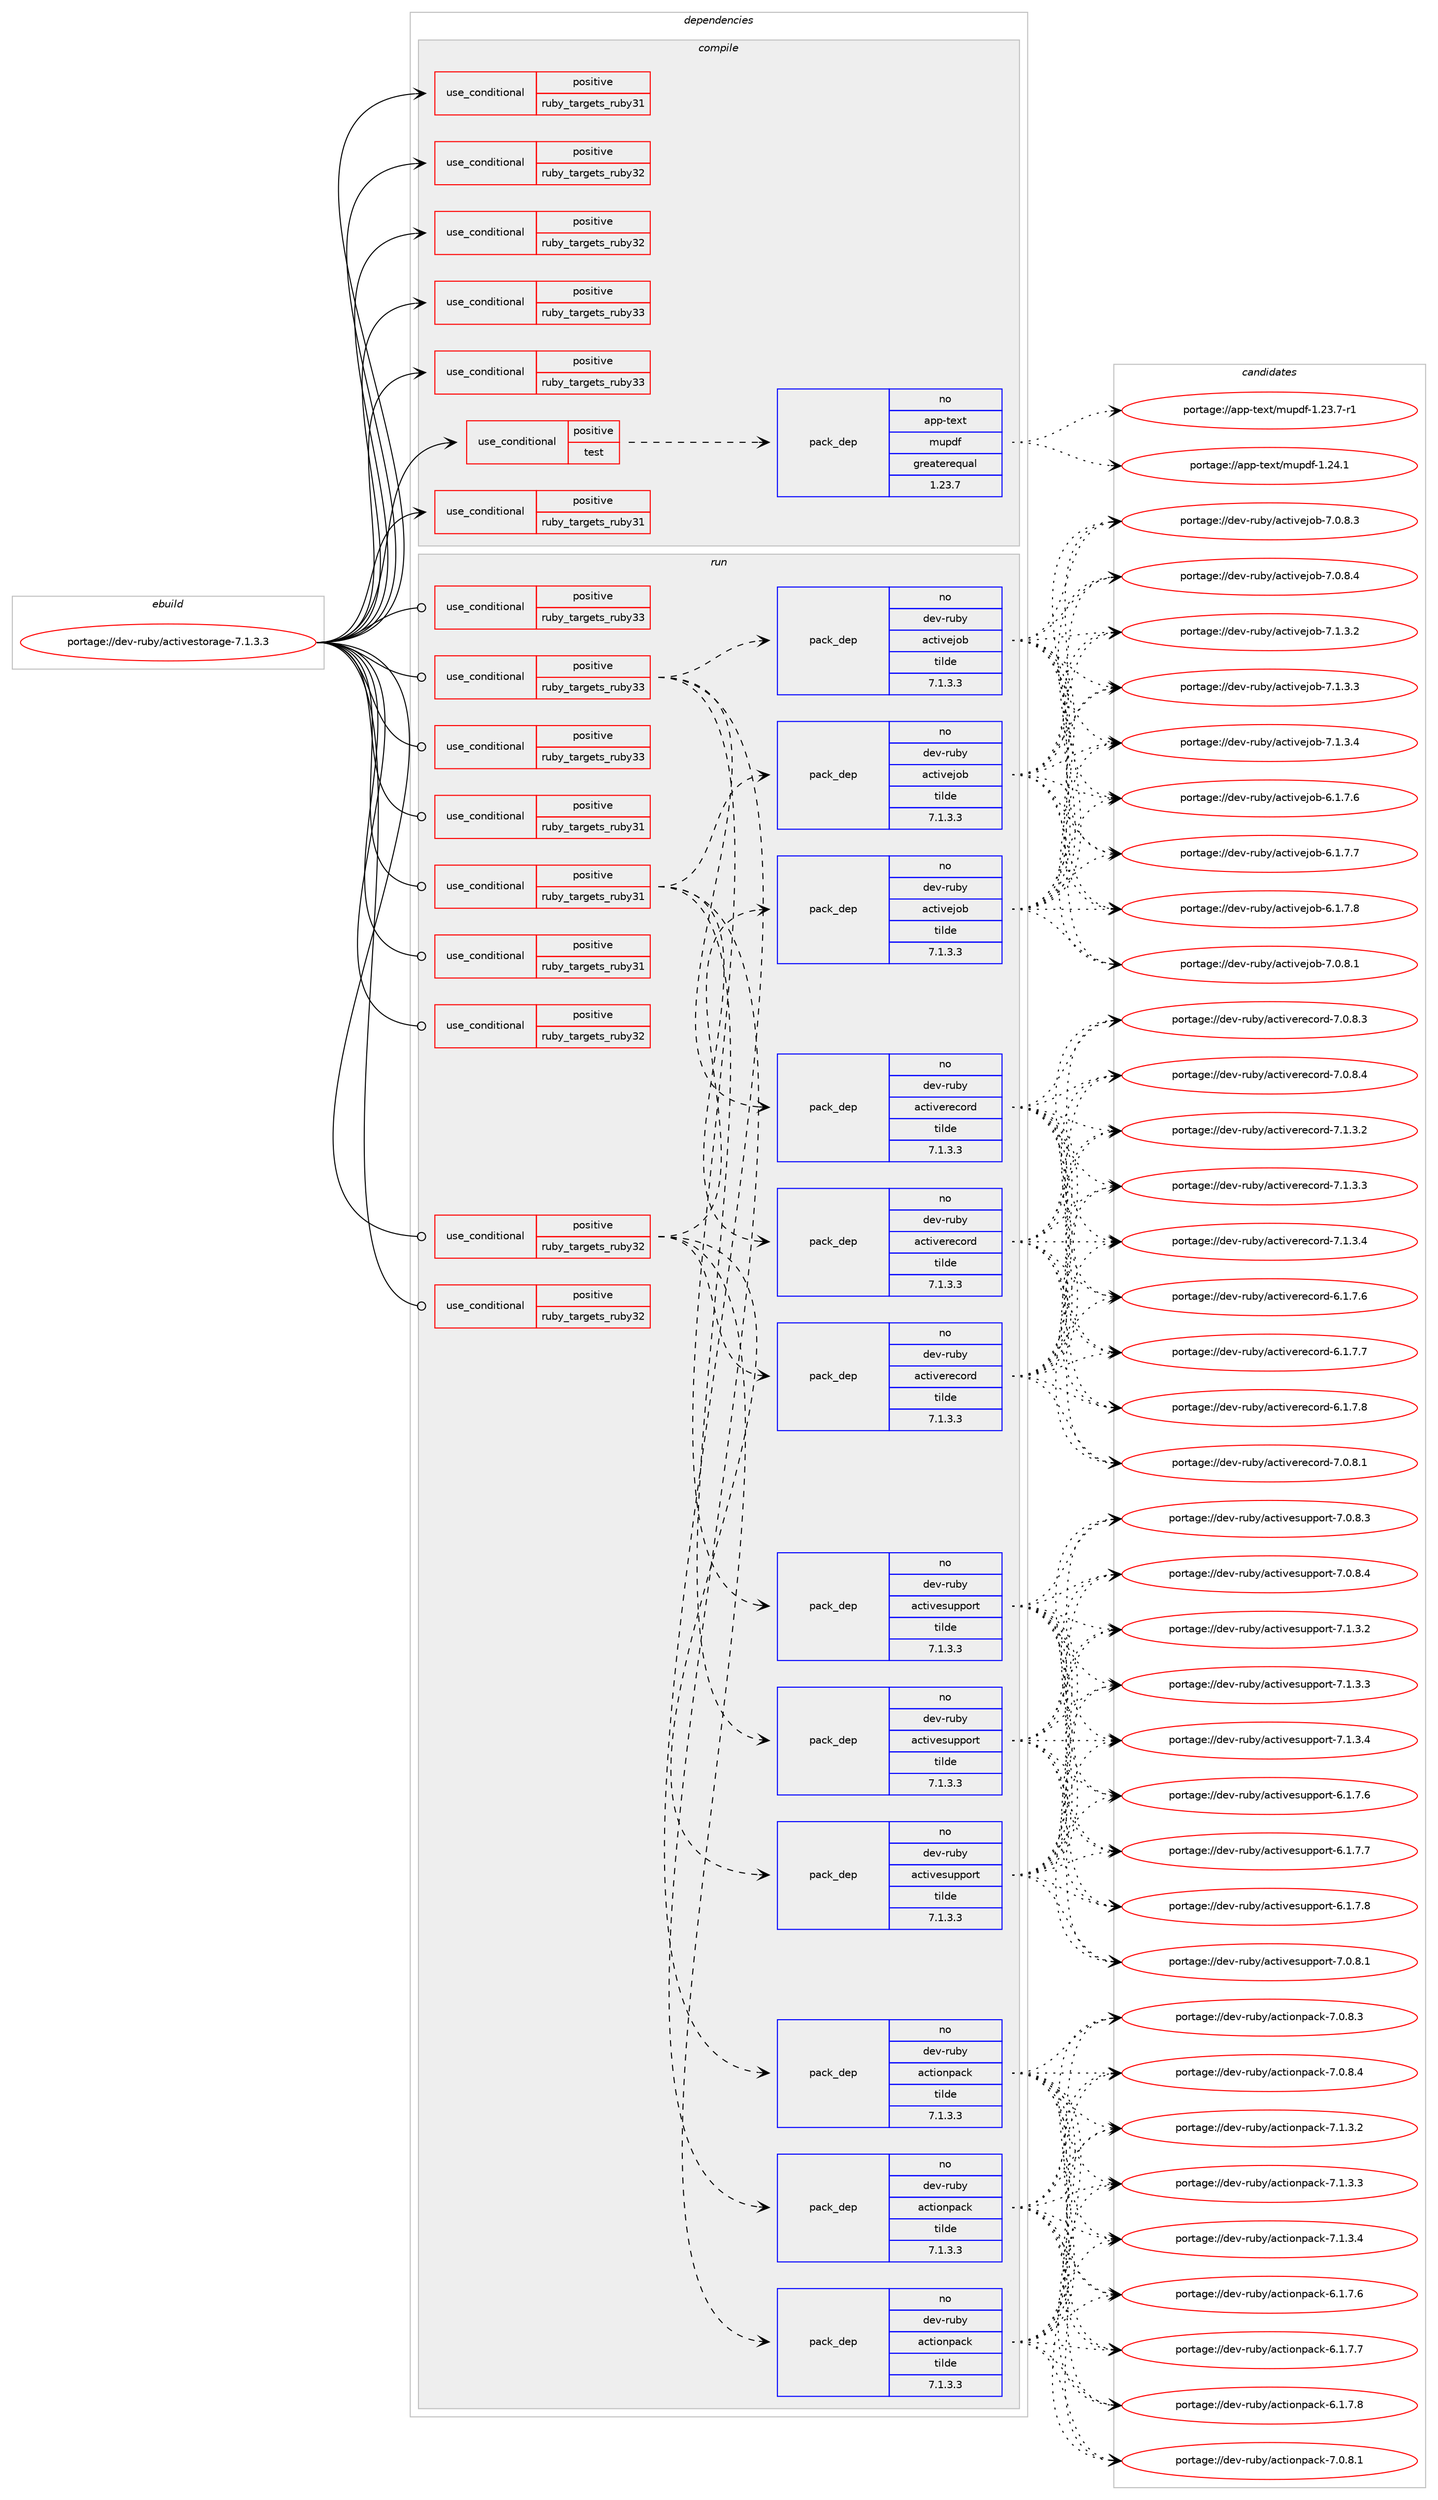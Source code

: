 digraph prolog {

# *************
# Graph options
# *************

newrank=true;
concentrate=true;
compound=true;
graph [rankdir=LR,fontname=Helvetica,fontsize=10,ranksep=1.5];#, ranksep=2.5, nodesep=0.2];
edge  [arrowhead=vee];
node  [fontname=Helvetica,fontsize=10];

# **********
# The ebuild
# **********

subgraph cluster_leftcol {
color=gray;
rank=same;
label=<<i>ebuild</i>>;
id [label="portage://dev-ruby/activestorage-7.1.3.3", color=red, width=4, href="../dev-ruby/activestorage-7.1.3.3.svg"];
}

# ****************
# The dependencies
# ****************

subgraph cluster_midcol {
color=gray;
label=<<i>dependencies</i>>;
subgraph cluster_compile {
fillcolor="#eeeeee";
style=filled;
label=<<i>compile</i>>;
subgraph cond42695 {
dependency89254 [label=<<TABLE BORDER="0" CELLBORDER="1" CELLSPACING="0" CELLPADDING="4"><TR><TD ROWSPAN="3" CELLPADDING="10">use_conditional</TD></TR><TR><TD>positive</TD></TR><TR><TD>ruby_targets_ruby31</TD></TR></TABLE>>, shape=none, color=red];
# *** BEGIN UNKNOWN DEPENDENCY TYPE (TODO) ***
# dependency89254 -> package_dependency(portage://dev-ruby/activestorage-7.1.3.3,install,no,dev-lang,ruby,none,[,,],[slot(3.1)],[])
# *** END UNKNOWN DEPENDENCY TYPE (TODO) ***

}
id:e -> dependency89254:w [weight=20,style="solid",arrowhead="vee"];
subgraph cond42696 {
dependency89255 [label=<<TABLE BORDER="0" CELLBORDER="1" CELLSPACING="0" CELLPADDING="4"><TR><TD ROWSPAN="3" CELLPADDING="10">use_conditional</TD></TR><TR><TD>positive</TD></TR><TR><TD>ruby_targets_ruby31</TD></TR></TABLE>>, shape=none, color=red];
# *** BEGIN UNKNOWN DEPENDENCY TYPE (TODO) ***
# dependency89255 -> package_dependency(portage://dev-ruby/activestorage-7.1.3.3,install,no,virtual,rubygems,none,[,,],[],[use(enable(ruby_targets_ruby31),negative)])
# *** END UNKNOWN DEPENDENCY TYPE (TODO) ***

}
id:e -> dependency89255:w [weight=20,style="solid",arrowhead="vee"];
subgraph cond42697 {
dependency89256 [label=<<TABLE BORDER="0" CELLBORDER="1" CELLSPACING="0" CELLPADDING="4"><TR><TD ROWSPAN="3" CELLPADDING="10">use_conditional</TD></TR><TR><TD>positive</TD></TR><TR><TD>ruby_targets_ruby32</TD></TR></TABLE>>, shape=none, color=red];
# *** BEGIN UNKNOWN DEPENDENCY TYPE (TODO) ***
# dependency89256 -> package_dependency(portage://dev-ruby/activestorage-7.1.3.3,install,no,dev-lang,ruby,none,[,,],[slot(3.2)],[])
# *** END UNKNOWN DEPENDENCY TYPE (TODO) ***

}
id:e -> dependency89256:w [weight=20,style="solid",arrowhead="vee"];
subgraph cond42698 {
dependency89257 [label=<<TABLE BORDER="0" CELLBORDER="1" CELLSPACING="0" CELLPADDING="4"><TR><TD ROWSPAN="3" CELLPADDING="10">use_conditional</TD></TR><TR><TD>positive</TD></TR><TR><TD>ruby_targets_ruby32</TD></TR></TABLE>>, shape=none, color=red];
# *** BEGIN UNKNOWN DEPENDENCY TYPE (TODO) ***
# dependency89257 -> package_dependency(portage://dev-ruby/activestorage-7.1.3.3,install,no,virtual,rubygems,none,[,,],[],[use(enable(ruby_targets_ruby32),negative)])
# *** END UNKNOWN DEPENDENCY TYPE (TODO) ***

}
id:e -> dependency89257:w [weight=20,style="solid",arrowhead="vee"];
subgraph cond42699 {
dependency89258 [label=<<TABLE BORDER="0" CELLBORDER="1" CELLSPACING="0" CELLPADDING="4"><TR><TD ROWSPAN="3" CELLPADDING="10">use_conditional</TD></TR><TR><TD>positive</TD></TR><TR><TD>ruby_targets_ruby33</TD></TR></TABLE>>, shape=none, color=red];
# *** BEGIN UNKNOWN DEPENDENCY TYPE (TODO) ***
# dependency89258 -> package_dependency(portage://dev-ruby/activestorage-7.1.3.3,install,no,dev-lang,ruby,none,[,,],[slot(3.3)],[])
# *** END UNKNOWN DEPENDENCY TYPE (TODO) ***

}
id:e -> dependency89258:w [weight=20,style="solid",arrowhead="vee"];
subgraph cond42700 {
dependency89259 [label=<<TABLE BORDER="0" CELLBORDER="1" CELLSPACING="0" CELLPADDING="4"><TR><TD ROWSPAN="3" CELLPADDING="10">use_conditional</TD></TR><TR><TD>positive</TD></TR><TR><TD>ruby_targets_ruby33</TD></TR></TABLE>>, shape=none, color=red];
# *** BEGIN UNKNOWN DEPENDENCY TYPE (TODO) ***
# dependency89259 -> package_dependency(portage://dev-ruby/activestorage-7.1.3.3,install,no,virtual,rubygems,none,[,,],[],[use(enable(ruby_targets_ruby33),negative)])
# *** END UNKNOWN DEPENDENCY TYPE (TODO) ***

}
id:e -> dependency89259:w [weight=20,style="solid",arrowhead="vee"];
subgraph cond42701 {
dependency89260 [label=<<TABLE BORDER="0" CELLBORDER="1" CELLSPACING="0" CELLPADDING="4"><TR><TD ROWSPAN="3" CELLPADDING="10">use_conditional</TD></TR><TR><TD>positive</TD></TR><TR><TD>test</TD></TR></TABLE>>, shape=none, color=red];
subgraph pack45311 {
dependency89261 [label=<<TABLE BORDER="0" CELLBORDER="1" CELLSPACING="0" CELLPADDING="4" WIDTH="220"><TR><TD ROWSPAN="6" CELLPADDING="30">pack_dep</TD></TR><TR><TD WIDTH="110">no</TD></TR><TR><TD>app-text</TD></TR><TR><TD>mupdf</TD></TR><TR><TD>greaterequal</TD></TR><TR><TD>1.23.7</TD></TR></TABLE>>, shape=none, color=blue];
}
dependency89260:e -> dependency89261:w [weight=20,style="dashed",arrowhead="vee"];
# *** BEGIN UNKNOWN DEPENDENCY TYPE (TODO) ***
# dependency89260 -> package_dependency(portage://dev-ruby/activestorage-7.1.3.3,install,no,media-gfx,imagemagick,none,[,,],[],[use(enable(jpeg),none),use(enable(png),none),use(enable(tiff),none)])
# *** END UNKNOWN DEPENDENCY TYPE (TODO) ***

# *** BEGIN UNKNOWN DEPENDENCY TYPE (TODO) ***
# dependency89260 -> package_dependency(portage://dev-ruby/activestorage-7.1.3.3,install,no,media-video,ffmpeg,none,[,,],[],[])
# *** END UNKNOWN DEPENDENCY TYPE (TODO) ***

# *** BEGIN UNKNOWN DEPENDENCY TYPE (TODO) ***
# dependency89260 -> package_dependency(portage://dev-ruby/activestorage-7.1.3.3,install,no,app-text,poppler,none,[,,],[],[use(enable(utils),none)])
# *** END UNKNOWN DEPENDENCY TYPE (TODO) ***

}
id:e -> dependency89260:w [weight=20,style="solid",arrowhead="vee"];
}
subgraph cluster_compileandrun {
fillcolor="#eeeeee";
style=filled;
label=<<i>compile and run</i>>;
}
subgraph cluster_run {
fillcolor="#eeeeee";
style=filled;
label=<<i>run</i>>;
subgraph cond42702 {
dependency89262 [label=<<TABLE BORDER="0" CELLBORDER="1" CELLSPACING="0" CELLPADDING="4"><TR><TD ROWSPAN="3" CELLPADDING="10">use_conditional</TD></TR><TR><TD>positive</TD></TR><TR><TD>ruby_targets_ruby31</TD></TR></TABLE>>, shape=none, color=red];
# *** BEGIN UNKNOWN DEPENDENCY TYPE (TODO) ***
# dependency89262 -> package_dependency(portage://dev-ruby/activestorage-7.1.3.3,run,no,dev-lang,ruby,none,[,,],[slot(3.1)],[])
# *** END UNKNOWN DEPENDENCY TYPE (TODO) ***

}
id:e -> dependency89262:w [weight=20,style="solid",arrowhead="odot"];
subgraph cond42703 {
dependency89263 [label=<<TABLE BORDER="0" CELLBORDER="1" CELLSPACING="0" CELLPADDING="4"><TR><TD ROWSPAN="3" CELLPADDING="10">use_conditional</TD></TR><TR><TD>positive</TD></TR><TR><TD>ruby_targets_ruby31</TD></TR></TABLE>>, shape=none, color=red];
subgraph pack45312 {
dependency89264 [label=<<TABLE BORDER="0" CELLBORDER="1" CELLSPACING="0" CELLPADDING="4" WIDTH="220"><TR><TD ROWSPAN="6" CELLPADDING="30">pack_dep</TD></TR><TR><TD WIDTH="110">no</TD></TR><TR><TD>dev-ruby</TD></TR><TR><TD>actionpack</TD></TR><TR><TD>tilde</TD></TR><TR><TD>7.1.3.3</TD></TR></TABLE>>, shape=none, color=blue];
}
dependency89263:e -> dependency89264:w [weight=20,style="dashed",arrowhead="vee"];
subgraph pack45313 {
dependency89265 [label=<<TABLE BORDER="0" CELLBORDER="1" CELLSPACING="0" CELLPADDING="4" WIDTH="220"><TR><TD ROWSPAN="6" CELLPADDING="30">pack_dep</TD></TR><TR><TD WIDTH="110">no</TD></TR><TR><TD>dev-ruby</TD></TR><TR><TD>activejob</TD></TR><TR><TD>tilde</TD></TR><TR><TD>7.1.3.3</TD></TR></TABLE>>, shape=none, color=blue];
}
dependency89263:e -> dependency89265:w [weight=20,style="dashed",arrowhead="vee"];
subgraph pack45314 {
dependency89266 [label=<<TABLE BORDER="0" CELLBORDER="1" CELLSPACING="0" CELLPADDING="4" WIDTH="220"><TR><TD ROWSPAN="6" CELLPADDING="30">pack_dep</TD></TR><TR><TD WIDTH="110">no</TD></TR><TR><TD>dev-ruby</TD></TR><TR><TD>activerecord</TD></TR><TR><TD>tilde</TD></TR><TR><TD>7.1.3.3</TD></TR></TABLE>>, shape=none, color=blue];
}
dependency89263:e -> dependency89266:w [weight=20,style="dashed",arrowhead="vee"];
subgraph pack45315 {
dependency89267 [label=<<TABLE BORDER="0" CELLBORDER="1" CELLSPACING="0" CELLPADDING="4" WIDTH="220"><TR><TD ROWSPAN="6" CELLPADDING="30">pack_dep</TD></TR><TR><TD WIDTH="110">no</TD></TR><TR><TD>dev-ruby</TD></TR><TR><TD>activesupport</TD></TR><TR><TD>tilde</TD></TR><TR><TD>7.1.3.3</TD></TR></TABLE>>, shape=none, color=blue];
}
dependency89263:e -> dependency89267:w [weight=20,style="dashed",arrowhead="vee"];
# *** BEGIN UNKNOWN DEPENDENCY TYPE (TODO) ***
# dependency89263 -> package_dependency(portage://dev-ruby/activestorage-7.1.3.3,run,no,dev-ruby,marcel,none,[,,],[slot(1.0)],[use(enable(ruby_targets_ruby31),negative)])
# *** END UNKNOWN DEPENDENCY TYPE (TODO) ***

}
id:e -> dependency89263:w [weight=20,style="solid",arrowhead="odot"];
subgraph cond42704 {
dependency89268 [label=<<TABLE BORDER="0" CELLBORDER="1" CELLSPACING="0" CELLPADDING="4"><TR><TD ROWSPAN="3" CELLPADDING="10">use_conditional</TD></TR><TR><TD>positive</TD></TR><TR><TD>ruby_targets_ruby31</TD></TR></TABLE>>, shape=none, color=red];
# *** BEGIN UNKNOWN DEPENDENCY TYPE (TODO) ***
# dependency89268 -> package_dependency(portage://dev-ruby/activestorage-7.1.3.3,run,no,virtual,rubygems,none,[,,],[],[use(enable(ruby_targets_ruby31),negative)])
# *** END UNKNOWN DEPENDENCY TYPE (TODO) ***

}
id:e -> dependency89268:w [weight=20,style="solid",arrowhead="odot"];
subgraph cond42705 {
dependency89269 [label=<<TABLE BORDER="0" CELLBORDER="1" CELLSPACING="0" CELLPADDING="4"><TR><TD ROWSPAN="3" CELLPADDING="10">use_conditional</TD></TR><TR><TD>positive</TD></TR><TR><TD>ruby_targets_ruby32</TD></TR></TABLE>>, shape=none, color=red];
# *** BEGIN UNKNOWN DEPENDENCY TYPE (TODO) ***
# dependency89269 -> package_dependency(portage://dev-ruby/activestorage-7.1.3.3,run,no,dev-lang,ruby,none,[,,],[slot(3.2)],[])
# *** END UNKNOWN DEPENDENCY TYPE (TODO) ***

}
id:e -> dependency89269:w [weight=20,style="solid",arrowhead="odot"];
subgraph cond42706 {
dependency89270 [label=<<TABLE BORDER="0" CELLBORDER="1" CELLSPACING="0" CELLPADDING="4"><TR><TD ROWSPAN="3" CELLPADDING="10">use_conditional</TD></TR><TR><TD>positive</TD></TR><TR><TD>ruby_targets_ruby32</TD></TR></TABLE>>, shape=none, color=red];
subgraph pack45316 {
dependency89271 [label=<<TABLE BORDER="0" CELLBORDER="1" CELLSPACING="0" CELLPADDING="4" WIDTH="220"><TR><TD ROWSPAN="6" CELLPADDING="30">pack_dep</TD></TR><TR><TD WIDTH="110">no</TD></TR><TR><TD>dev-ruby</TD></TR><TR><TD>actionpack</TD></TR><TR><TD>tilde</TD></TR><TR><TD>7.1.3.3</TD></TR></TABLE>>, shape=none, color=blue];
}
dependency89270:e -> dependency89271:w [weight=20,style="dashed",arrowhead="vee"];
subgraph pack45317 {
dependency89272 [label=<<TABLE BORDER="0" CELLBORDER="1" CELLSPACING="0" CELLPADDING="4" WIDTH="220"><TR><TD ROWSPAN="6" CELLPADDING="30">pack_dep</TD></TR><TR><TD WIDTH="110">no</TD></TR><TR><TD>dev-ruby</TD></TR><TR><TD>activejob</TD></TR><TR><TD>tilde</TD></TR><TR><TD>7.1.3.3</TD></TR></TABLE>>, shape=none, color=blue];
}
dependency89270:e -> dependency89272:w [weight=20,style="dashed",arrowhead="vee"];
subgraph pack45318 {
dependency89273 [label=<<TABLE BORDER="0" CELLBORDER="1" CELLSPACING="0" CELLPADDING="4" WIDTH="220"><TR><TD ROWSPAN="6" CELLPADDING="30">pack_dep</TD></TR><TR><TD WIDTH="110">no</TD></TR><TR><TD>dev-ruby</TD></TR><TR><TD>activerecord</TD></TR><TR><TD>tilde</TD></TR><TR><TD>7.1.3.3</TD></TR></TABLE>>, shape=none, color=blue];
}
dependency89270:e -> dependency89273:w [weight=20,style="dashed",arrowhead="vee"];
subgraph pack45319 {
dependency89274 [label=<<TABLE BORDER="0" CELLBORDER="1" CELLSPACING="0" CELLPADDING="4" WIDTH="220"><TR><TD ROWSPAN="6" CELLPADDING="30">pack_dep</TD></TR><TR><TD WIDTH="110">no</TD></TR><TR><TD>dev-ruby</TD></TR><TR><TD>activesupport</TD></TR><TR><TD>tilde</TD></TR><TR><TD>7.1.3.3</TD></TR></TABLE>>, shape=none, color=blue];
}
dependency89270:e -> dependency89274:w [weight=20,style="dashed",arrowhead="vee"];
# *** BEGIN UNKNOWN DEPENDENCY TYPE (TODO) ***
# dependency89270 -> package_dependency(portage://dev-ruby/activestorage-7.1.3.3,run,no,dev-ruby,marcel,none,[,,],[slot(1.0)],[use(enable(ruby_targets_ruby32),negative)])
# *** END UNKNOWN DEPENDENCY TYPE (TODO) ***

}
id:e -> dependency89270:w [weight=20,style="solid",arrowhead="odot"];
subgraph cond42707 {
dependency89275 [label=<<TABLE BORDER="0" CELLBORDER="1" CELLSPACING="0" CELLPADDING="4"><TR><TD ROWSPAN="3" CELLPADDING="10">use_conditional</TD></TR><TR><TD>positive</TD></TR><TR><TD>ruby_targets_ruby32</TD></TR></TABLE>>, shape=none, color=red];
# *** BEGIN UNKNOWN DEPENDENCY TYPE (TODO) ***
# dependency89275 -> package_dependency(portage://dev-ruby/activestorage-7.1.3.3,run,no,virtual,rubygems,none,[,,],[],[use(enable(ruby_targets_ruby32),negative)])
# *** END UNKNOWN DEPENDENCY TYPE (TODO) ***

}
id:e -> dependency89275:w [weight=20,style="solid",arrowhead="odot"];
subgraph cond42708 {
dependency89276 [label=<<TABLE BORDER="0" CELLBORDER="1" CELLSPACING="0" CELLPADDING="4"><TR><TD ROWSPAN="3" CELLPADDING="10">use_conditional</TD></TR><TR><TD>positive</TD></TR><TR><TD>ruby_targets_ruby33</TD></TR></TABLE>>, shape=none, color=red];
# *** BEGIN UNKNOWN DEPENDENCY TYPE (TODO) ***
# dependency89276 -> package_dependency(portage://dev-ruby/activestorage-7.1.3.3,run,no,dev-lang,ruby,none,[,,],[slot(3.3)],[])
# *** END UNKNOWN DEPENDENCY TYPE (TODO) ***

}
id:e -> dependency89276:w [weight=20,style="solid",arrowhead="odot"];
subgraph cond42709 {
dependency89277 [label=<<TABLE BORDER="0" CELLBORDER="1" CELLSPACING="0" CELLPADDING="4"><TR><TD ROWSPAN="3" CELLPADDING="10">use_conditional</TD></TR><TR><TD>positive</TD></TR><TR><TD>ruby_targets_ruby33</TD></TR></TABLE>>, shape=none, color=red];
subgraph pack45320 {
dependency89278 [label=<<TABLE BORDER="0" CELLBORDER="1" CELLSPACING="0" CELLPADDING="4" WIDTH="220"><TR><TD ROWSPAN="6" CELLPADDING="30">pack_dep</TD></TR><TR><TD WIDTH="110">no</TD></TR><TR><TD>dev-ruby</TD></TR><TR><TD>actionpack</TD></TR><TR><TD>tilde</TD></TR><TR><TD>7.1.3.3</TD></TR></TABLE>>, shape=none, color=blue];
}
dependency89277:e -> dependency89278:w [weight=20,style="dashed",arrowhead="vee"];
subgraph pack45321 {
dependency89279 [label=<<TABLE BORDER="0" CELLBORDER="1" CELLSPACING="0" CELLPADDING="4" WIDTH="220"><TR><TD ROWSPAN="6" CELLPADDING="30">pack_dep</TD></TR><TR><TD WIDTH="110">no</TD></TR><TR><TD>dev-ruby</TD></TR><TR><TD>activejob</TD></TR><TR><TD>tilde</TD></TR><TR><TD>7.1.3.3</TD></TR></TABLE>>, shape=none, color=blue];
}
dependency89277:e -> dependency89279:w [weight=20,style="dashed",arrowhead="vee"];
subgraph pack45322 {
dependency89280 [label=<<TABLE BORDER="0" CELLBORDER="1" CELLSPACING="0" CELLPADDING="4" WIDTH="220"><TR><TD ROWSPAN="6" CELLPADDING="30">pack_dep</TD></TR><TR><TD WIDTH="110">no</TD></TR><TR><TD>dev-ruby</TD></TR><TR><TD>activerecord</TD></TR><TR><TD>tilde</TD></TR><TR><TD>7.1.3.3</TD></TR></TABLE>>, shape=none, color=blue];
}
dependency89277:e -> dependency89280:w [weight=20,style="dashed",arrowhead="vee"];
subgraph pack45323 {
dependency89281 [label=<<TABLE BORDER="0" CELLBORDER="1" CELLSPACING="0" CELLPADDING="4" WIDTH="220"><TR><TD ROWSPAN="6" CELLPADDING="30">pack_dep</TD></TR><TR><TD WIDTH="110">no</TD></TR><TR><TD>dev-ruby</TD></TR><TR><TD>activesupport</TD></TR><TR><TD>tilde</TD></TR><TR><TD>7.1.3.3</TD></TR></TABLE>>, shape=none, color=blue];
}
dependency89277:e -> dependency89281:w [weight=20,style="dashed",arrowhead="vee"];
# *** BEGIN UNKNOWN DEPENDENCY TYPE (TODO) ***
# dependency89277 -> package_dependency(portage://dev-ruby/activestorage-7.1.3.3,run,no,dev-ruby,marcel,none,[,,],[slot(1.0)],[use(enable(ruby_targets_ruby33),negative)])
# *** END UNKNOWN DEPENDENCY TYPE (TODO) ***

}
id:e -> dependency89277:w [weight=20,style="solid",arrowhead="odot"];
subgraph cond42710 {
dependency89282 [label=<<TABLE BORDER="0" CELLBORDER="1" CELLSPACING="0" CELLPADDING="4"><TR><TD ROWSPAN="3" CELLPADDING="10">use_conditional</TD></TR><TR><TD>positive</TD></TR><TR><TD>ruby_targets_ruby33</TD></TR></TABLE>>, shape=none, color=red];
# *** BEGIN UNKNOWN DEPENDENCY TYPE (TODO) ***
# dependency89282 -> package_dependency(portage://dev-ruby/activestorage-7.1.3.3,run,no,virtual,rubygems,none,[,,],[],[use(enable(ruby_targets_ruby33),negative)])
# *** END UNKNOWN DEPENDENCY TYPE (TODO) ***

}
id:e -> dependency89282:w [weight=20,style="solid",arrowhead="odot"];
}
}

# **************
# The candidates
# **************

subgraph cluster_choices {
rank=same;
color=gray;
label=<<i>candidates</i>>;

subgraph choice45311 {
color=black;
nodesep=1;
choice971121124511610112011647109117112100102454946505146554511449 [label="portage://app-text/mupdf-1.23.7-r1", color=red, width=4,href="../app-text/mupdf-1.23.7-r1.svg"];
choice97112112451161011201164710911711210010245494650524649 [label="portage://app-text/mupdf-1.24.1", color=red, width=4,href="../app-text/mupdf-1.24.1.svg"];
dependency89261:e -> choice971121124511610112011647109117112100102454946505146554511449:w [style=dotted,weight="100"];
dependency89261:e -> choice97112112451161011201164710911711210010245494650524649:w [style=dotted,weight="100"];
}
subgraph choice45312 {
color=black;
nodesep=1;
choice100101118451141179812147979911610511111011297991074554464946554654 [label="portage://dev-ruby/actionpack-6.1.7.6", color=red, width=4,href="../dev-ruby/actionpack-6.1.7.6.svg"];
choice100101118451141179812147979911610511111011297991074554464946554655 [label="portage://dev-ruby/actionpack-6.1.7.7", color=red, width=4,href="../dev-ruby/actionpack-6.1.7.7.svg"];
choice100101118451141179812147979911610511111011297991074554464946554656 [label="portage://dev-ruby/actionpack-6.1.7.8", color=red, width=4,href="../dev-ruby/actionpack-6.1.7.8.svg"];
choice100101118451141179812147979911610511111011297991074555464846564649 [label="portage://dev-ruby/actionpack-7.0.8.1", color=red, width=4,href="../dev-ruby/actionpack-7.0.8.1.svg"];
choice100101118451141179812147979911610511111011297991074555464846564651 [label="portage://dev-ruby/actionpack-7.0.8.3", color=red, width=4,href="../dev-ruby/actionpack-7.0.8.3.svg"];
choice100101118451141179812147979911610511111011297991074555464846564652 [label="portage://dev-ruby/actionpack-7.0.8.4", color=red, width=4,href="../dev-ruby/actionpack-7.0.8.4.svg"];
choice100101118451141179812147979911610511111011297991074555464946514650 [label="portage://dev-ruby/actionpack-7.1.3.2", color=red, width=4,href="../dev-ruby/actionpack-7.1.3.2.svg"];
choice100101118451141179812147979911610511111011297991074555464946514651 [label="portage://dev-ruby/actionpack-7.1.3.3", color=red, width=4,href="../dev-ruby/actionpack-7.1.3.3.svg"];
choice100101118451141179812147979911610511111011297991074555464946514652 [label="portage://dev-ruby/actionpack-7.1.3.4", color=red, width=4,href="../dev-ruby/actionpack-7.1.3.4.svg"];
dependency89264:e -> choice100101118451141179812147979911610511111011297991074554464946554654:w [style=dotted,weight="100"];
dependency89264:e -> choice100101118451141179812147979911610511111011297991074554464946554655:w [style=dotted,weight="100"];
dependency89264:e -> choice100101118451141179812147979911610511111011297991074554464946554656:w [style=dotted,weight="100"];
dependency89264:e -> choice100101118451141179812147979911610511111011297991074555464846564649:w [style=dotted,weight="100"];
dependency89264:e -> choice100101118451141179812147979911610511111011297991074555464846564651:w [style=dotted,weight="100"];
dependency89264:e -> choice100101118451141179812147979911610511111011297991074555464846564652:w [style=dotted,weight="100"];
dependency89264:e -> choice100101118451141179812147979911610511111011297991074555464946514650:w [style=dotted,weight="100"];
dependency89264:e -> choice100101118451141179812147979911610511111011297991074555464946514651:w [style=dotted,weight="100"];
dependency89264:e -> choice100101118451141179812147979911610511111011297991074555464946514652:w [style=dotted,weight="100"];
}
subgraph choice45313 {
color=black;
nodesep=1;
choice1001011184511411798121479799116105118101106111984554464946554654 [label="portage://dev-ruby/activejob-6.1.7.6", color=red, width=4,href="../dev-ruby/activejob-6.1.7.6.svg"];
choice1001011184511411798121479799116105118101106111984554464946554655 [label="portage://dev-ruby/activejob-6.1.7.7", color=red, width=4,href="../dev-ruby/activejob-6.1.7.7.svg"];
choice1001011184511411798121479799116105118101106111984554464946554656 [label="portage://dev-ruby/activejob-6.1.7.8", color=red, width=4,href="../dev-ruby/activejob-6.1.7.8.svg"];
choice1001011184511411798121479799116105118101106111984555464846564649 [label="portage://dev-ruby/activejob-7.0.8.1", color=red, width=4,href="../dev-ruby/activejob-7.0.8.1.svg"];
choice1001011184511411798121479799116105118101106111984555464846564651 [label="portage://dev-ruby/activejob-7.0.8.3", color=red, width=4,href="../dev-ruby/activejob-7.0.8.3.svg"];
choice1001011184511411798121479799116105118101106111984555464846564652 [label="portage://dev-ruby/activejob-7.0.8.4", color=red, width=4,href="../dev-ruby/activejob-7.0.8.4.svg"];
choice1001011184511411798121479799116105118101106111984555464946514650 [label="portage://dev-ruby/activejob-7.1.3.2", color=red, width=4,href="../dev-ruby/activejob-7.1.3.2.svg"];
choice1001011184511411798121479799116105118101106111984555464946514651 [label="portage://dev-ruby/activejob-7.1.3.3", color=red, width=4,href="../dev-ruby/activejob-7.1.3.3.svg"];
choice1001011184511411798121479799116105118101106111984555464946514652 [label="portage://dev-ruby/activejob-7.1.3.4", color=red, width=4,href="../dev-ruby/activejob-7.1.3.4.svg"];
dependency89265:e -> choice1001011184511411798121479799116105118101106111984554464946554654:w [style=dotted,weight="100"];
dependency89265:e -> choice1001011184511411798121479799116105118101106111984554464946554655:w [style=dotted,weight="100"];
dependency89265:e -> choice1001011184511411798121479799116105118101106111984554464946554656:w [style=dotted,weight="100"];
dependency89265:e -> choice1001011184511411798121479799116105118101106111984555464846564649:w [style=dotted,weight="100"];
dependency89265:e -> choice1001011184511411798121479799116105118101106111984555464846564651:w [style=dotted,weight="100"];
dependency89265:e -> choice1001011184511411798121479799116105118101106111984555464846564652:w [style=dotted,weight="100"];
dependency89265:e -> choice1001011184511411798121479799116105118101106111984555464946514650:w [style=dotted,weight="100"];
dependency89265:e -> choice1001011184511411798121479799116105118101106111984555464946514651:w [style=dotted,weight="100"];
dependency89265:e -> choice1001011184511411798121479799116105118101106111984555464946514652:w [style=dotted,weight="100"];
}
subgraph choice45314 {
color=black;
nodesep=1;
choice1001011184511411798121479799116105118101114101991111141004554464946554654 [label="portage://dev-ruby/activerecord-6.1.7.6", color=red, width=4,href="../dev-ruby/activerecord-6.1.7.6.svg"];
choice1001011184511411798121479799116105118101114101991111141004554464946554655 [label="portage://dev-ruby/activerecord-6.1.7.7", color=red, width=4,href="../dev-ruby/activerecord-6.1.7.7.svg"];
choice1001011184511411798121479799116105118101114101991111141004554464946554656 [label="portage://dev-ruby/activerecord-6.1.7.8", color=red, width=4,href="../dev-ruby/activerecord-6.1.7.8.svg"];
choice1001011184511411798121479799116105118101114101991111141004555464846564649 [label="portage://dev-ruby/activerecord-7.0.8.1", color=red, width=4,href="../dev-ruby/activerecord-7.0.8.1.svg"];
choice1001011184511411798121479799116105118101114101991111141004555464846564651 [label="portage://dev-ruby/activerecord-7.0.8.3", color=red, width=4,href="../dev-ruby/activerecord-7.0.8.3.svg"];
choice1001011184511411798121479799116105118101114101991111141004555464846564652 [label="portage://dev-ruby/activerecord-7.0.8.4", color=red, width=4,href="../dev-ruby/activerecord-7.0.8.4.svg"];
choice1001011184511411798121479799116105118101114101991111141004555464946514650 [label="portage://dev-ruby/activerecord-7.1.3.2", color=red, width=4,href="../dev-ruby/activerecord-7.1.3.2.svg"];
choice1001011184511411798121479799116105118101114101991111141004555464946514651 [label="portage://dev-ruby/activerecord-7.1.3.3", color=red, width=4,href="../dev-ruby/activerecord-7.1.3.3.svg"];
choice1001011184511411798121479799116105118101114101991111141004555464946514652 [label="portage://dev-ruby/activerecord-7.1.3.4", color=red, width=4,href="../dev-ruby/activerecord-7.1.3.4.svg"];
dependency89266:e -> choice1001011184511411798121479799116105118101114101991111141004554464946554654:w [style=dotted,weight="100"];
dependency89266:e -> choice1001011184511411798121479799116105118101114101991111141004554464946554655:w [style=dotted,weight="100"];
dependency89266:e -> choice1001011184511411798121479799116105118101114101991111141004554464946554656:w [style=dotted,weight="100"];
dependency89266:e -> choice1001011184511411798121479799116105118101114101991111141004555464846564649:w [style=dotted,weight="100"];
dependency89266:e -> choice1001011184511411798121479799116105118101114101991111141004555464846564651:w [style=dotted,weight="100"];
dependency89266:e -> choice1001011184511411798121479799116105118101114101991111141004555464846564652:w [style=dotted,weight="100"];
dependency89266:e -> choice1001011184511411798121479799116105118101114101991111141004555464946514650:w [style=dotted,weight="100"];
dependency89266:e -> choice1001011184511411798121479799116105118101114101991111141004555464946514651:w [style=dotted,weight="100"];
dependency89266:e -> choice1001011184511411798121479799116105118101114101991111141004555464946514652:w [style=dotted,weight="100"];
}
subgraph choice45315 {
color=black;
nodesep=1;
choice10010111845114117981214797991161051181011151171121121111141164554464946554654 [label="portage://dev-ruby/activesupport-6.1.7.6", color=red, width=4,href="../dev-ruby/activesupport-6.1.7.6.svg"];
choice10010111845114117981214797991161051181011151171121121111141164554464946554655 [label="portage://dev-ruby/activesupport-6.1.7.7", color=red, width=4,href="../dev-ruby/activesupport-6.1.7.7.svg"];
choice10010111845114117981214797991161051181011151171121121111141164554464946554656 [label="portage://dev-ruby/activesupport-6.1.7.8", color=red, width=4,href="../dev-ruby/activesupport-6.1.7.8.svg"];
choice10010111845114117981214797991161051181011151171121121111141164555464846564649 [label="portage://dev-ruby/activesupport-7.0.8.1", color=red, width=4,href="../dev-ruby/activesupport-7.0.8.1.svg"];
choice10010111845114117981214797991161051181011151171121121111141164555464846564651 [label="portage://dev-ruby/activesupport-7.0.8.3", color=red, width=4,href="../dev-ruby/activesupport-7.0.8.3.svg"];
choice10010111845114117981214797991161051181011151171121121111141164555464846564652 [label="portage://dev-ruby/activesupport-7.0.8.4", color=red, width=4,href="../dev-ruby/activesupport-7.0.8.4.svg"];
choice10010111845114117981214797991161051181011151171121121111141164555464946514650 [label="portage://dev-ruby/activesupport-7.1.3.2", color=red, width=4,href="../dev-ruby/activesupport-7.1.3.2.svg"];
choice10010111845114117981214797991161051181011151171121121111141164555464946514651 [label="portage://dev-ruby/activesupport-7.1.3.3", color=red, width=4,href="../dev-ruby/activesupport-7.1.3.3.svg"];
choice10010111845114117981214797991161051181011151171121121111141164555464946514652 [label="portage://dev-ruby/activesupport-7.1.3.4", color=red, width=4,href="../dev-ruby/activesupport-7.1.3.4.svg"];
dependency89267:e -> choice10010111845114117981214797991161051181011151171121121111141164554464946554654:w [style=dotted,weight="100"];
dependency89267:e -> choice10010111845114117981214797991161051181011151171121121111141164554464946554655:w [style=dotted,weight="100"];
dependency89267:e -> choice10010111845114117981214797991161051181011151171121121111141164554464946554656:w [style=dotted,weight="100"];
dependency89267:e -> choice10010111845114117981214797991161051181011151171121121111141164555464846564649:w [style=dotted,weight="100"];
dependency89267:e -> choice10010111845114117981214797991161051181011151171121121111141164555464846564651:w [style=dotted,weight="100"];
dependency89267:e -> choice10010111845114117981214797991161051181011151171121121111141164555464846564652:w [style=dotted,weight="100"];
dependency89267:e -> choice10010111845114117981214797991161051181011151171121121111141164555464946514650:w [style=dotted,weight="100"];
dependency89267:e -> choice10010111845114117981214797991161051181011151171121121111141164555464946514651:w [style=dotted,weight="100"];
dependency89267:e -> choice10010111845114117981214797991161051181011151171121121111141164555464946514652:w [style=dotted,weight="100"];
}
subgraph choice45316 {
color=black;
nodesep=1;
choice100101118451141179812147979911610511111011297991074554464946554654 [label="portage://dev-ruby/actionpack-6.1.7.6", color=red, width=4,href="../dev-ruby/actionpack-6.1.7.6.svg"];
choice100101118451141179812147979911610511111011297991074554464946554655 [label="portage://dev-ruby/actionpack-6.1.7.7", color=red, width=4,href="../dev-ruby/actionpack-6.1.7.7.svg"];
choice100101118451141179812147979911610511111011297991074554464946554656 [label="portage://dev-ruby/actionpack-6.1.7.8", color=red, width=4,href="../dev-ruby/actionpack-6.1.7.8.svg"];
choice100101118451141179812147979911610511111011297991074555464846564649 [label="portage://dev-ruby/actionpack-7.0.8.1", color=red, width=4,href="../dev-ruby/actionpack-7.0.8.1.svg"];
choice100101118451141179812147979911610511111011297991074555464846564651 [label="portage://dev-ruby/actionpack-7.0.8.3", color=red, width=4,href="../dev-ruby/actionpack-7.0.8.3.svg"];
choice100101118451141179812147979911610511111011297991074555464846564652 [label="portage://dev-ruby/actionpack-7.0.8.4", color=red, width=4,href="../dev-ruby/actionpack-7.0.8.4.svg"];
choice100101118451141179812147979911610511111011297991074555464946514650 [label="portage://dev-ruby/actionpack-7.1.3.2", color=red, width=4,href="../dev-ruby/actionpack-7.1.3.2.svg"];
choice100101118451141179812147979911610511111011297991074555464946514651 [label="portage://dev-ruby/actionpack-7.1.3.3", color=red, width=4,href="../dev-ruby/actionpack-7.1.3.3.svg"];
choice100101118451141179812147979911610511111011297991074555464946514652 [label="portage://dev-ruby/actionpack-7.1.3.4", color=red, width=4,href="../dev-ruby/actionpack-7.1.3.4.svg"];
dependency89271:e -> choice100101118451141179812147979911610511111011297991074554464946554654:w [style=dotted,weight="100"];
dependency89271:e -> choice100101118451141179812147979911610511111011297991074554464946554655:w [style=dotted,weight="100"];
dependency89271:e -> choice100101118451141179812147979911610511111011297991074554464946554656:w [style=dotted,weight="100"];
dependency89271:e -> choice100101118451141179812147979911610511111011297991074555464846564649:w [style=dotted,weight="100"];
dependency89271:e -> choice100101118451141179812147979911610511111011297991074555464846564651:w [style=dotted,weight="100"];
dependency89271:e -> choice100101118451141179812147979911610511111011297991074555464846564652:w [style=dotted,weight="100"];
dependency89271:e -> choice100101118451141179812147979911610511111011297991074555464946514650:w [style=dotted,weight="100"];
dependency89271:e -> choice100101118451141179812147979911610511111011297991074555464946514651:w [style=dotted,weight="100"];
dependency89271:e -> choice100101118451141179812147979911610511111011297991074555464946514652:w [style=dotted,weight="100"];
}
subgraph choice45317 {
color=black;
nodesep=1;
choice1001011184511411798121479799116105118101106111984554464946554654 [label="portage://dev-ruby/activejob-6.1.7.6", color=red, width=4,href="../dev-ruby/activejob-6.1.7.6.svg"];
choice1001011184511411798121479799116105118101106111984554464946554655 [label="portage://dev-ruby/activejob-6.1.7.7", color=red, width=4,href="../dev-ruby/activejob-6.1.7.7.svg"];
choice1001011184511411798121479799116105118101106111984554464946554656 [label="portage://dev-ruby/activejob-6.1.7.8", color=red, width=4,href="../dev-ruby/activejob-6.1.7.8.svg"];
choice1001011184511411798121479799116105118101106111984555464846564649 [label="portage://dev-ruby/activejob-7.0.8.1", color=red, width=4,href="../dev-ruby/activejob-7.0.8.1.svg"];
choice1001011184511411798121479799116105118101106111984555464846564651 [label="portage://dev-ruby/activejob-7.0.8.3", color=red, width=4,href="../dev-ruby/activejob-7.0.8.3.svg"];
choice1001011184511411798121479799116105118101106111984555464846564652 [label="portage://dev-ruby/activejob-7.0.8.4", color=red, width=4,href="../dev-ruby/activejob-7.0.8.4.svg"];
choice1001011184511411798121479799116105118101106111984555464946514650 [label="portage://dev-ruby/activejob-7.1.3.2", color=red, width=4,href="../dev-ruby/activejob-7.1.3.2.svg"];
choice1001011184511411798121479799116105118101106111984555464946514651 [label="portage://dev-ruby/activejob-7.1.3.3", color=red, width=4,href="../dev-ruby/activejob-7.1.3.3.svg"];
choice1001011184511411798121479799116105118101106111984555464946514652 [label="portage://dev-ruby/activejob-7.1.3.4", color=red, width=4,href="../dev-ruby/activejob-7.1.3.4.svg"];
dependency89272:e -> choice1001011184511411798121479799116105118101106111984554464946554654:w [style=dotted,weight="100"];
dependency89272:e -> choice1001011184511411798121479799116105118101106111984554464946554655:w [style=dotted,weight="100"];
dependency89272:e -> choice1001011184511411798121479799116105118101106111984554464946554656:w [style=dotted,weight="100"];
dependency89272:e -> choice1001011184511411798121479799116105118101106111984555464846564649:w [style=dotted,weight="100"];
dependency89272:e -> choice1001011184511411798121479799116105118101106111984555464846564651:w [style=dotted,weight="100"];
dependency89272:e -> choice1001011184511411798121479799116105118101106111984555464846564652:w [style=dotted,weight="100"];
dependency89272:e -> choice1001011184511411798121479799116105118101106111984555464946514650:w [style=dotted,weight="100"];
dependency89272:e -> choice1001011184511411798121479799116105118101106111984555464946514651:w [style=dotted,weight="100"];
dependency89272:e -> choice1001011184511411798121479799116105118101106111984555464946514652:w [style=dotted,weight="100"];
}
subgraph choice45318 {
color=black;
nodesep=1;
choice1001011184511411798121479799116105118101114101991111141004554464946554654 [label="portage://dev-ruby/activerecord-6.1.7.6", color=red, width=4,href="../dev-ruby/activerecord-6.1.7.6.svg"];
choice1001011184511411798121479799116105118101114101991111141004554464946554655 [label="portage://dev-ruby/activerecord-6.1.7.7", color=red, width=4,href="../dev-ruby/activerecord-6.1.7.7.svg"];
choice1001011184511411798121479799116105118101114101991111141004554464946554656 [label="portage://dev-ruby/activerecord-6.1.7.8", color=red, width=4,href="../dev-ruby/activerecord-6.1.7.8.svg"];
choice1001011184511411798121479799116105118101114101991111141004555464846564649 [label="portage://dev-ruby/activerecord-7.0.8.1", color=red, width=4,href="../dev-ruby/activerecord-7.0.8.1.svg"];
choice1001011184511411798121479799116105118101114101991111141004555464846564651 [label="portage://dev-ruby/activerecord-7.0.8.3", color=red, width=4,href="../dev-ruby/activerecord-7.0.8.3.svg"];
choice1001011184511411798121479799116105118101114101991111141004555464846564652 [label="portage://dev-ruby/activerecord-7.0.8.4", color=red, width=4,href="../dev-ruby/activerecord-7.0.8.4.svg"];
choice1001011184511411798121479799116105118101114101991111141004555464946514650 [label="portage://dev-ruby/activerecord-7.1.3.2", color=red, width=4,href="../dev-ruby/activerecord-7.1.3.2.svg"];
choice1001011184511411798121479799116105118101114101991111141004555464946514651 [label="portage://dev-ruby/activerecord-7.1.3.3", color=red, width=4,href="../dev-ruby/activerecord-7.1.3.3.svg"];
choice1001011184511411798121479799116105118101114101991111141004555464946514652 [label="portage://dev-ruby/activerecord-7.1.3.4", color=red, width=4,href="../dev-ruby/activerecord-7.1.3.4.svg"];
dependency89273:e -> choice1001011184511411798121479799116105118101114101991111141004554464946554654:w [style=dotted,weight="100"];
dependency89273:e -> choice1001011184511411798121479799116105118101114101991111141004554464946554655:w [style=dotted,weight="100"];
dependency89273:e -> choice1001011184511411798121479799116105118101114101991111141004554464946554656:w [style=dotted,weight="100"];
dependency89273:e -> choice1001011184511411798121479799116105118101114101991111141004555464846564649:w [style=dotted,weight="100"];
dependency89273:e -> choice1001011184511411798121479799116105118101114101991111141004555464846564651:w [style=dotted,weight="100"];
dependency89273:e -> choice1001011184511411798121479799116105118101114101991111141004555464846564652:w [style=dotted,weight="100"];
dependency89273:e -> choice1001011184511411798121479799116105118101114101991111141004555464946514650:w [style=dotted,weight="100"];
dependency89273:e -> choice1001011184511411798121479799116105118101114101991111141004555464946514651:w [style=dotted,weight="100"];
dependency89273:e -> choice1001011184511411798121479799116105118101114101991111141004555464946514652:w [style=dotted,weight="100"];
}
subgraph choice45319 {
color=black;
nodesep=1;
choice10010111845114117981214797991161051181011151171121121111141164554464946554654 [label="portage://dev-ruby/activesupport-6.1.7.6", color=red, width=4,href="../dev-ruby/activesupport-6.1.7.6.svg"];
choice10010111845114117981214797991161051181011151171121121111141164554464946554655 [label="portage://dev-ruby/activesupport-6.1.7.7", color=red, width=4,href="../dev-ruby/activesupport-6.1.7.7.svg"];
choice10010111845114117981214797991161051181011151171121121111141164554464946554656 [label="portage://dev-ruby/activesupport-6.1.7.8", color=red, width=4,href="../dev-ruby/activesupport-6.1.7.8.svg"];
choice10010111845114117981214797991161051181011151171121121111141164555464846564649 [label="portage://dev-ruby/activesupport-7.0.8.1", color=red, width=4,href="../dev-ruby/activesupport-7.0.8.1.svg"];
choice10010111845114117981214797991161051181011151171121121111141164555464846564651 [label="portage://dev-ruby/activesupport-7.0.8.3", color=red, width=4,href="../dev-ruby/activesupport-7.0.8.3.svg"];
choice10010111845114117981214797991161051181011151171121121111141164555464846564652 [label="portage://dev-ruby/activesupport-7.0.8.4", color=red, width=4,href="../dev-ruby/activesupport-7.0.8.4.svg"];
choice10010111845114117981214797991161051181011151171121121111141164555464946514650 [label="portage://dev-ruby/activesupport-7.1.3.2", color=red, width=4,href="../dev-ruby/activesupport-7.1.3.2.svg"];
choice10010111845114117981214797991161051181011151171121121111141164555464946514651 [label="portage://dev-ruby/activesupport-7.1.3.3", color=red, width=4,href="../dev-ruby/activesupport-7.1.3.3.svg"];
choice10010111845114117981214797991161051181011151171121121111141164555464946514652 [label="portage://dev-ruby/activesupport-7.1.3.4", color=red, width=4,href="../dev-ruby/activesupport-7.1.3.4.svg"];
dependency89274:e -> choice10010111845114117981214797991161051181011151171121121111141164554464946554654:w [style=dotted,weight="100"];
dependency89274:e -> choice10010111845114117981214797991161051181011151171121121111141164554464946554655:w [style=dotted,weight="100"];
dependency89274:e -> choice10010111845114117981214797991161051181011151171121121111141164554464946554656:w [style=dotted,weight="100"];
dependency89274:e -> choice10010111845114117981214797991161051181011151171121121111141164555464846564649:w [style=dotted,weight="100"];
dependency89274:e -> choice10010111845114117981214797991161051181011151171121121111141164555464846564651:w [style=dotted,weight="100"];
dependency89274:e -> choice10010111845114117981214797991161051181011151171121121111141164555464846564652:w [style=dotted,weight="100"];
dependency89274:e -> choice10010111845114117981214797991161051181011151171121121111141164555464946514650:w [style=dotted,weight="100"];
dependency89274:e -> choice10010111845114117981214797991161051181011151171121121111141164555464946514651:w [style=dotted,weight="100"];
dependency89274:e -> choice10010111845114117981214797991161051181011151171121121111141164555464946514652:w [style=dotted,weight="100"];
}
subgraph choice45320 {
color=black;
nodesep=1;
choice100101118451141179812147979911610511111011297991074554464946554654 [label="portage://dev-ruby/actionpack-6.1.7.6", color=red, width=4,href="../dev-ruby/actionpack-6.1.7.6.svg"];
choice100101118451141179812147979911610511111011297991074554464946554655 [label="portage://dev-ruby/actionpack-6.1.7.7", color=red, width=4,href="../dev-ruby/actionpack-6.1.7.7.svg"];
choice100101118451141179812147979911610511111011297991074554464946554656 [label="portage://dev-ruby/actionpack-6.1.7.8", color=red, width=4,href="../dev-ruby/actionpack-6.1.7.8.svg"];
choice100101118451141179812147979911610511111011297991074555464846564649 [label="portage://dev-ruby/actionpack-7.0.8.1", color=red, width=4,href="../dev-ruby/actionpack-7.0.8.1.svg"];
choice100101118451141179812147979911610511111011297991074555464846564651 [label="portage://dev-ruby/actionpack-7.0.8.3", color=red, width=4,href="../dev-ruby/actionpack-7.0.8.3.svg"];
choice100101118451141179812147979911610511111011297991074555464846564652 [label="portage://dev-ruby/actionpack-7.0.8.4", color=red, width=4,href="../dev-ruby/actionpack-7.0.8.4.svg"];
choice100101118451141179812147979911610511111011297991074555464946514650 [label="portage://dev-ruby/actionpack-7.1.3.2", color=red, width=4,href="../dev-ruby/actionpack-7.1.3.2.svg"];
choice100101118451141179812147979911610511111011297991074555464946514651 [label="portage://dev-ruby/actionpack-7.1.3.3", color=red, width=4,href="../dev-ruby/actionpack-7.1.3.3.svg"];
choice100101118451141179812147979911610511111011297991074555464946514652 [label="portage://dev-ruby/actionpack-7.1.3.4", color=red, width=4,href="../dev-ruby/actionpack-7.1.3.4.svg"];
dependency89278:e -> choice100101118451141179812147979911610511111011297991074554464946554654:w [style=dotted,weight="100"];
dependency89278:e -> choice100101118451141179812147979911610511111011297991074554464946554655:w [style=dotted,weight="100"];
dependency89278:e -> choice100101118451141179812147979911610511111011297991074554464946554656:w [style=dotted,weight="100"];
dependency89278:e -> choice100101118451141179812147979911610511111011297991074555464846564649:w [style=dotted,weight="100"];
dependency89278:e -> choice100101118451141179812147979911610511111011297991074555464846564651:w [style=dotted,weight="100"];
dependency89278:e -> choice100101118451141179812147979911610511111011297991074555464846564652:w [style=dotted,weight="100"];
dependency89278:e -> choice100101118451141179812147979911610511111011297991074555464946514650:w [style=dotted,weight="100"];
dependency89278:e -> choice100101118451141179812147979911610511111011297991074555464946514651:w [style=dotted,weight="100"];
dependency89278:e -> choice100101118451141179812147979911610511111011297991074555464946514652:w [style=dotted,weight="100"];
}
subgraph choice45321 {
color=black;
nodesep=1;
choice1001011184511411798121479799116105118101106111984554464946554654 [label="portage://dev-ruby/activejob-6.1.7.6", color=red, width=4,href="../dev-ruby/activejob-6.1.7.6.svg"];
choice1001011184511411798121479799116105118101106111984554464946554655 [label="portage://dev-ruby/activejob-6.1.7.7", color=red, width=4,href="../dev-ruby/activejob-6.1.7.7.svg"];
choice1001011184511411798121479799116105118101106111984554464946554656 [label="portage://dev-ruby/activejob-6.1.7.8", color=red, width=4,href="../dev-ruby/activejob-6.1.7.8.svg"];
choice1001011184511411798121479799116105118101106111984555464846564649 [label="portage://dev-ruby/activejob-7.0.8.1", color=red, width=4,href="../dev-ruby/activejob-7.0.8.1.svg"];
choice1001011184511411798121479799116105118101106111984555464846564651 [label="portage://dev-ruby/activejob-7.0.8.3", color=red, width=4,href="../dev-ruby/activejob-7.0.8.3.svg"];
choice1001011184511411798121479799116105118101106111984555464846564652 [label="portage://dev-ruby/activejob-7.0.8.4", color=red, width=4,href="../dev-ruby/activejob-7.0.8.4.svg"];
choice1001011184511411798121479799116105118101106111984555464946514650 [label="portage://dev-ruby/activejob-7.1.3.2", color=red, width=4,href="../dev-ruby/activejob-7.1.3.2.svg"];
choice1001011184511411798121479799116105118101106111984555464946514651 [label="portage://dev-ruby/activejob-7.1.3.3", color=red, width=4,href="../dev-ruby/activejob-7.1.3.3.svg"];
choice1001011184511411798121479799116105118101106111984555464946514652 [label="portage://dev-ruby/activejob-7.1.3.4", color=red, width=4,href="../dev-ruby/activejob-7.1.3.4.svg"];
dependency89279:e -> choice1001011184511411798121479799116105118101106111984554464946554654:w [style=dotted,weight="100"];
dependency89279:e -> choice1001011184511411798121479799116105118101106111984554464946554655:w [style=dotted,weight="100"];
dependency89279:e -> choice1001011184511411798121479799116105118101106111984554464946554656:w [style=dotted,weight="100"];
dependency89279:e -> choice1001011184511411798121479799116105118101106111984555464846564649:w [style=dotted,weight="100"];
dependency89279:e -> choice1001011184511411798121479799116105118101106111984555464846564651:w [style=dotted,weight="100"];
dependency89279:e -> choice1001011184511411798121479799116105118101106111984555464846564652:w [style=dotted,weight="100"];
dependency89279:e -> choice1001011184511411798121479799116105118101106111984555464946514650:w [style=dotted,weight="100"];
dependency89279:e -> choice1001011184511411798121479799116105118101106111984555464946514651:w [style=dotted,weight="100"];
dependency89279:e -> choice1001011184511411798121479799116105118101106111984555464946514652:w [style=dotted,weight="100"];
}
subgraph choice45322 {
color=black;
nodesep=1;
choice1001011184511411798121479799116105118101114101991111141004554464946554654 [label="portage://dev-ruby/activerecord-6.1.7.6", color=red, width=4,href="../dev-ruby/activerecord-6.1.7.6.svg"];
choice1001011184511411798121479799116105118101114101991111141004554464946554655 [label="portage://dev-ruby/activerecord-6.1.7.7", color=red, width=4,href="../dev-ruby/activerecord-6.1.7.7.svg"];
choice1001011184511411798121479799116105118101114101991111141004554464946554656 [label="portage://dev-ruby/activerecord-6.1.7.8", color=red, width=4,href="../dev-ruby/activerecord-6.1.7.8.svg"];
choice1001011184511411798121479799116105118101114101991111141004555464846564649 [label="portage://dev-ruby/activerecord-7.0.8.1", color=red, width=4,href="../dev-ruby/activerecord-7.0.8.1.svg"];
choice1001011184511411798121479799116105118101114101991111141004555464846564651 [label="portage://dev-ruby/activerecord-7.0.8.3", color=red, width=4,href="../dev-ruby/activerecord-7.0.8.3.svg"];
choice1001011184511411798121479799116105118101114101991111141004555464846564652 [label="portage://dev-ruby/activerecord-7.0.8.4", color=red, width=4,href="../dev-ruby/activerecord-7.0.8.4.svg"];
choice1001011184511411798121479799116105118101114101991111141004555464946514650 [label="portage://dev-ruby/activerecord-7.1.3.2", color=red, width=4,href="../dev-ruby/activerecord-7.1.3.2.svg"];
choice1001011184511411798121479799116105118101114101991111141004555464946514651 [label="portage://dev-ruby/activerecord-7.1.3.3", color=red, width=4,href="../dev-ruby/activerecord-7.1.3.3.svg"];
choice1001011184511411798121479799116105118101114101991111141004555464946514652 [label="portage://dev-ruby/activerecord-7.1.3.4", color=red, width=4,href="../dev-ruby/activerecord-7.1.3.4.svg"];
dependency89280:e -> choice1001011184511411798121479799116105118101114101991111141004554464946554654:w [style=dotted,weight="100"];
dependency89280:e -> choice1001011184511411798121479799116105118101114101991111141004554464946554655:w [style=dotted,weight="100"];
dependency89280:e -> choice1001011184511411798121479799116105118101114101991111141004554464946554656:w [style=dotted,weight="100"];
dependency89280:e -> choice1001011184511411798121479799116105118101114101991111141004555464846564649:w [style=dotted,weight="100"];
dependency89280:e -> choice1001011184511411798121479799116105118101114101991111141004555464846564651:w [style=dotted,weight="100"];
dependency89280:e -> choice1001011184511411798121479799116105118101114101991111141004555464846564652:w [style=dotted,weight="100"];
dependency89280:e -> choice1001011184511411798121479799116105118101114101991111141004555464946514650:w [style=dotted,weight="100"];
dependency89280:e -> choice1001011184511411798121479799116105118101114101991111141004555464946514651:w [style=dotted,weight="100"];
dependency89280:e -> choice1001011184511411798121479799116105118101114101991111141004555464946514652:w [style=dotted,weight="100"];
}
subgraph choice45323 {
color=black;
nodesep=1;
choice10010111845114117981214797991161051181011151171121121111141164554464946554654 [label="portage://dev-ruby/activesupport-6.1.7.6", color=red, width=4,href="../dev-ruby/activesupport-6.1.7.6.svg"];
choice10010111845114117981214797991161051181011151171121121111141164554464946554655 [label="portage://dev-ruby/activesupport-6.1.7.7", color=red, width=4,href="../dev-ruby/activesupport-6.1.7.7.svg"];
choice10010111845114117981214797991161051181011151171121121111141164554464946554656 [label="portage://dev-ruby/activesupport-6.1.7.8", color=red, width=4,href="../dev-ruby/activesupport-6.1.7.8.svg"];
choice10010111845114117981214797991161051181011151171121121111141164555464846564649 [label="portage://dev-ruby/activesupport-7.0.8.1", color=red, width=4,href="../dev-ruby/activesupport-7.0.8.1.svg"];
choice10010111845114117981214797991161051181011151171121121111141164555464846564651 [label="portage://dev-ruby/activesupport-7.0.8.3", color=red, width=4,href="../dev-ruby/activesupport-7.0.8.3.svg"];
choice10010111845114117981214797991161051181011151171121121111141164555464846564652 [label="portage://dev-ruby/activesupport-7.0.8.4", color=red, width=4,href="../dev-ruby/activesupport-7.0.8.4.svg"];
choice10010111845114117981214797991161051181011151171121121111141164555464946514650 [label="portage://dev-ruby/activesupport-7.1.3.2", color=red, width=4,href="../dev-ruby/activesupport-7.1.3.2.svg"];
choice10010111845114117981214797991161051181011151171121121111141164555464946514651 [label="portage://dev-ruby/activesupport-7.1.3.3", color=red, width=4,href="../dev-ruby/activesupport-7.1.3.3.svg"];
choice10010111845114117981214797991161051181011151171121121111141164555464946514652 [label="portage://dev-ruby/activesupport-7.1.3.4", color=red, width=4,href="../dev-ruby/activesupport-7.1.3.4.svg"];
dependency89281:e -> choice10010111845114117981214797991161051181011151171121121111141164554464946554654:w [style=dotted,weight="100"];
dependency89281:e -> choice10010111845114117981214797991161051181011151171121121111141164554464946554655:w [style=dotted,weight="100"];
dependency89281:e -> choice10010111845114117981214797991161051181011151171121121111141164554464946554656:w [style=dotted,weight="100"];
dependency89281:e -> choice10010111845114117981214797991161051181011151171121121111141164555464846564649:w [style=dotted,weight="100"];
dependency89281:e -> choice10010111845114117981214797991161051181011151171121121111141164555464846564651:w [style=dotted,weight="100"];
dependency89281:e -> choice10010111845114117981214797991161051181011151171121121111141164555464846564652:w [style=dotted,weight="100"];
dependency89281:e -> choice10010111845114117981214797991161051181011151171121121111141164555464946514650:w [style=dotted,weight="100"];
dependency89281:e -> choice10010111845114117981214797991161051181011151171121121111141164555464946514651:w [style=dotted,weight="100"];
dependency89281:e -> choice10010111845114117981214797991161051181011151171121121111141164555464946514652:w [style=dotted,weight="100"];
}
}

}
